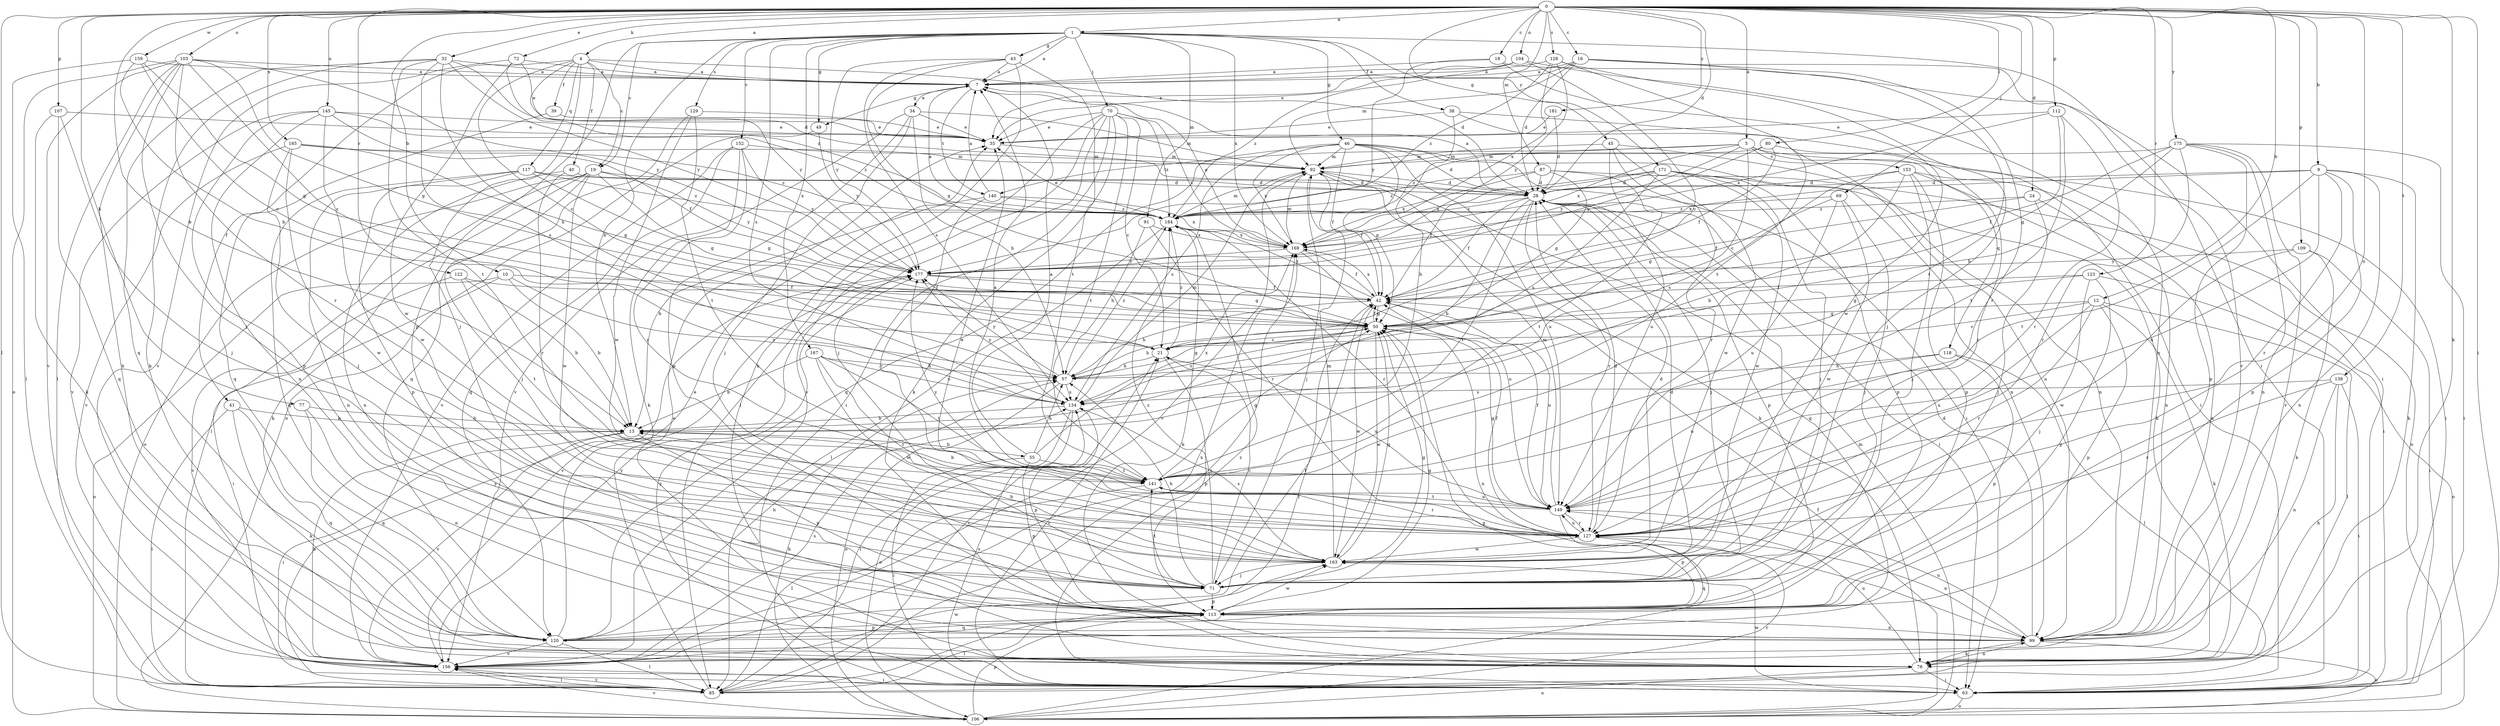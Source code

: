 strict digraph  {
0;
1;
4;
5;
7;
9;
10;
12;
13;
16;
18;
19;
21;
24;
28;
32;
34;
35;
38;
39;
40;
41;
42;
43;
45;
46;
49;
50;
55;
57;
63;
69;
70;
71;
72;
77;
78;
80;
85;
87;
91;
92;
99;
103;
104;
106;
107;
109;
112;
113;
117;
118;
120;
122;
123;
127;
128;
129;
134;
138;
140;
141;
145;
149;
152;
153;
156;
159;
163;
165;
167;
169;
171;
175;
177;
181;
184;
0 -> 1  [label=a];
0 -> 4  [label=a];
0 -> 5  [label=a];
0 -> 9  [label=b];
0 -> 10  [label=b];
0 -> 12  [label=b];
0 -> 13  [label=b];
0 -> 16  [label=c];
0 -> 18  [label=c];
0 -> 24  [label=d];
0 -> 28  [label=d];
0 -> 32  [label=e];
0 -> 63  [label=i];
0 -> 69  [label=j];
0 -> 72  [label=k];
0 -> 77  [label=k];
0 -> 78  [label=k];
0 -> 80  [label=l];
0 -> 85  [label=l];
0 -> 87  [label=m];
0 -> 103  [label=o];
0 -> 104  [label=o];
0 -> 107  [label=p];
0 -> 109  [label=p];
0 -> 112  [label=p];
0 -> 122  [label=r];
0 -> 123  [label=r];
0 -> 128  [label=s];
0 -> 138  [label=t];
0 -> 145  [label=u];
0 -> 149  [label=u];
0 -> 159  [label=w];
0 -> 165  [label=x];
0 -> 171  [label=y];
0 -> 175  [label=y];
0 -> 181  [label=z];
1 -> 7  [label=a];
1 -> 13  [label=b];
1 -> 19  [label=c];
1 -> 38  [label=f];
1 -> 43  [label=g];
1 -> 45  [label=g];
1 -> 46  [label=g];
1 -> 49  [label=g];
1 -> 63  [label=i];
1 -> 70  [label=j];
1 -> 91  [label=m];
1 -> 113  [label=p];
1 -> 129  [label=s];
1 -> 134  [label=s];
1 -> 152  [label=v];
1 -> 167  [label=x];
1 -> 169  [label=x];
4 -> 7  [label=a];
4 -> 19  [label=c];
4 -> 21  [label=c];
4 -> 28  [label=d];
4 -> 39  [label=f];
4 -> 40  [label=f];
4 -> 41  [label=f];
4 -> 71  [label=j];
4 -> 117  [label=q];
4 -> 177  [label=y];
5 -> 21  [label=c];
5 -> 63  [label=i];
5 -> 118  [label=q];
5 -> 140  [label=t];
5 -> 153  [label=v];
5 -> 169  [label=x];
5 -> 177  [label=y];
5 -> 184  [label=z];
7 -> 34  [label=e];
7 -> 49  [label=g];
7 -> 140  [label=t];
9 -> 28  [label=d];
9 -> 78  [label=k];
9 -> 99  [label=n];
9 -> 113  [label=p];
9 -> 127  [label=r];
9 -> 141  [label=t];
9 -> 149  [label=u];
9 -> 169  [label=x];
10 -> 13  [label=b];
10 -> 42  [label=f];
10 -> 63  [label=i];
10 -> 106  [label=o];
10 -> 134  [label=s];
12 -> 21  [label=c];
12 -> 50  [label=g];
12 -> 78  [label=k];
12 -> 85  [label=l];
12 -> 113  [label=p];
12 -> 127  [label=r];
12 -> 149  [label=u];
13 -> 55  [label=h];
13 -> 63  [label=i];
13 -> 113  [label=p];
13 -> 156  [label=v];
16 -> 7  [label=a];
16 -> 28  [label=d];
16 -> 35  [label=e];
16 -> 92  [label=m];
16 -> 127  [label=r];
16 -> 141  [label=t];
16 -> 156  [label=v];
18 -> 7  [label=a];
18 -> 63  [label=i];
18 -> 163  [label=w];
18 -> 177  [label=y];
19 -> 28  [label=d];
19 -> 50  [label=g];
19 -> 71  [label=j];
19 -> 78  [label=k];
19 -> 85  [label=l];
19 -> 106  [label=o];
19 -> 163  [label=w];
19 -> 177  [label=y];
21 -> 57  [label=h];
21 -> 113  [label=p];
21 -> 149  [label=u];
21 -> 184  [label=z];
24 -> 42  [label=f];
24 -> 71  [label=j];
24 -> 99  [label=n];
24 -> 184  [label=z];
28 -> 7  [label=a];
28 -> 13  [label=b];
28 -> 42  [label=f];
28 -> 63  [label=i];
28 -> 71  [label=j];
28 -> 113  [label=p];
28 -> 120  [label=q];
28 -> 127  [label=r];
28 -> 141  [label=t];
28 -> 184  [label=z];
32 -> 7  [label=a];
32 -> 28  [label=d];
32 -> 57  [label=h];
32 -> 78  [label=k];
32 -> 120  [label=q];
32 -> 134  [label=s];
32 -> 141  [label=t];
32 -> 177  [label=y];
34 -> 35  [label=e];
34 -> 57  [label=h];
34 -> 71  [label=j];
34 -> 92  [label=m];
34 -> 113  [label=p];
34 -> 156  [label=v];
35 -> 92  [label=m];
38 -> 13  [label=b];
38 -> 35  [label=e];
38 -> 63  [label=i];
38 -> 99  [label=n];
39 -> 35  [label=e];
39 -> 120  [label=q];
40 -> 28  [label=d];
40 -> 99  [label=n];
40 -> 127  [label=r];
41 -> 13  [label=b];
41 -> 78  [label=k];
41 -> 85  [label=l];
41 -> 120  [label=q];
42 -> 50  [label=g];
42 -> 57  [label=h];
42 -> 149  [label=u];
42 -> 163  [label=w];
42 -> 169  [label=x];
42 -> 184  [label=z];
43 -> 7  [label=a];
43 -> 50  [label=g];
43 -> 78  [label=k];
43 -> 134  [label=s];
43 -> 141  [label=t];
43 -> 177  [label=y];
45 -> 92  [label=m];
45 -> 99  [label=n];
45 -> 127  [label=r];
45 -> 149  [label=u];
45 -> 163  [label=w];
46 -> 28  [label=d];
46 -> 42  [label=f];
46 -> 50  [label=g];
46 -> 63  [label=i];
46 -> 92  [label=m];
46 -> 99  [label=n];
46 -> 120  [label=q];
46 -> 134  [label=s];
46 -> 149  [label=u];
46 -> 169  [label=x];
49 -> 106  [label=o];
49 -> 177  [label=y];
50 -> 21  [label=c];
50 -> 42  [label=f];
50 -> 57  [label=h];
50 -> 99  [label=n];
50 -> 134  [label=s];
50 -> 163  [label=w];
55 -> 7  [label=a];
55 -> 57  [label=h];
55 -> 63  [label=i];
55 -> 113  [label=p];
55 -> 141  [label=t];
55 -> 169  [label=x];
57 -> 50  [label=g];
57 -> 106  [label=o];
57 -> 134  [label=s];
57 -> 177  [label=y];
57 -> 184  [label=z];
63 -> 21  [label=c];
63 -> 106  [label=o];
63 -> 134  [label=s];
63 -> 163  [label=w];
63 -> 177  [label=y];
63 -> 184  [label=z];
69 -> 50  [label=g];
69 -> 71  [label=j];
69 -> 149  [label=u];
69 -> 163  [label=w];
69 -> 184  [label=z];
70 -> 21  [label=c];
70 -> 35  [label=e];
70 -> 63  [label=i];
70 -> 71  [label=j];
70 -> 78  [label=k];
70 -> 85  [label=l];
70 -> 141  [label=t];
70 -> 156  [label=v];
70 -> 169  [label=x];
70 -> 184  [label=z];
71 -> 21  [label=c];
71 -> 28  [label=d];
71 -> 50  [label=g];
71 -> 57  [label=h];
71 -> 113  [label=p];
71 -> 141  [label=t];
71 -> 184  [label=z];
72 -> 7  [label=a];
72 -> 35  [label=e];
72 -> 156  [label=v];
72 -> 163  [label=w];
72 -> 184  [label=z];
77 -> 13  [label=b];
77 -> 99  [label=n];
77 -> 120  [label=q];
78 -> 63  [label=i];
78 -> 99  [label=n];
78 -> 106  [label=o];
78 -> 149  [label=u];
80 -> 42  [label=f];
80 -> 92  [label=m];
80 -> 127  [label=r];
80 -> 177  [label=y];
85 -> 21  [label=c];
85 -> 35  [label=e];
85 -> 42  [label=f];
85 -> 156  [label=v];
85 -> 169  [label=x];
85 -> 177  [label=y];
87 -> 28  [label=d];
87 -> 50  [label=g];
87 -> 106  [label=o];
87 -> 141  [label=t];
87 -> 169  [label=x];
87 -> 184  [label=z];
91 -> 57  [label=h];
91 -> 127  [label=r];
91 -> 169  [label=x];
92 -> 28  [label=d];
92 -> 42  [label=f];
92 -> 71  [label=j];
92 -> 78  [label=k];
92 -> 156  [label=v];
99 -> 28  [label=d];
99 -> 78  [label=k];
99 -> 106  [label=o];
99 -> 149  [label=u];
103 -> 7  [label=a];
103 -> 21  [label=c];
103 -> 50  [label=g];
103 -> 71  [label=j];
103 -> 78  [label=k];
103 -> 85  [label=l];
103 -> 106  [label=o];
103 -> 127  [label=r];
103 -> 156  [label=v];
103 -> 177  [label=y];
104 -> 7  [label=a];
104 -> 21  [label=c];
104 -> 35  [label=e];
104 -> 99  [label=n];
104 -> 184  [label=z];
106 -> 42  [label=f];
106 -> 50  [label=g];
106 -> 57  [label=h];
106 -> 92  [label=m];
106 -> 113  [label=p];
106 -> 127  [label=r];
106 -> 156  [label=v];
107 -> 35  [label=e];
107 -> 71  [label=j];
107 -> 78  [label=k];
107 -> 120  [label=q];
109 -> 63  [label=i];
109 -> 78  [label=k];
109 -> 163  [label=w];
109 -> 177  [label=y];
112 -> 35  [label=e];
112 -> 50  [label=g];
112 -> 127  [label=r];
112 -> 141  [label=t];
112 -> 169  [label=x];
113 -> 50  [label=g];
113 -> 85  [label=l];
113 -> 99  [label=n];
113 -> 120  [label=q];
113 -> 163  [label=w];
117 -> 28  [label=d];
117 -> 50  [label=g];
117 -> 99  [label=n];
117 -> 113  [label=p];
117 -> 120  [label=q];
117 -> 184  [label=z];
118 -> 57  [label=h];
118 -> 85  [label=l];
118 -> 113  [label=p];
118 -> 149  [label=u];
120 -> 35  [label=e];
120 -> 42  [label=f];
120 -> 57  [label=h];
120 -> 85  [label=l];
120 -> 113  [label=p];
120 -> 156  [label=v];
122 -> 13  [label=b];
122 -> 42  [label=f];
122 -> 141  [label=t];
122 -> 156  [label=v];
123 -> 42  [label=f];
123 -> 50  [label=g];
123 -> 71  [label=j];
123 -> 106  [label=o];
123 -> 113  [label=p];
127 -> 28  [label=d];
127 -> 35  [label=e];
127 -> 42  [label=f];
127 -> 99  [label=n];
127 -> 120  [label=q];
127 -> 149  [label=u];
127 -> 163  [label=w];
128 -> 7  [label=a];
128 -> 71  [label=j];
128 -> 141  [label=t];
128 -> 169  [label=x];
128 -> 177  [label=y];
128 -> 184  [label=z];
129 -> 35  [label=e];
129 -> 120  [label=q];
129 -> 141  [label=t];
129 -> 163  [label=w];
134 -> 13  [label=b];
134 -> 85  [label=l];
134 -> 92  [label=m];
134 -> 106  [label=o];
134 -> 113  [label=p];
134 -> 177  [label=y];
138 -> 63  [label=i];
138 -> 78  [label=k];
138 -> 99  [label=n];
138 -> 127  [label=r];
138 -> 134  [label=s];
140 -> 7  [label=a];
140 -> 13  [label=b];
140 -> 127  [label=r];
140 -> 169  [label=x];
140 -> 184  [label=z];
141 -> 7  [label=a];
141 -> 13  [label=b];
141 -> 50  [label=g];
141 -> 85  [label=l];
141 -> 127  [label=r];
141 -> 149  [label=u];
145 -> 35  [label=e];
145 -> 42  [label=f];
145 -> 99  [label=n];
145 -> 113  [label=p];
145 -> 156  [label=v];
145 -> 163  [label=w];
145 -> 184  [label=z];
149 -> 42  [label=f];
149 -> 50  [label=g];
149 -> 92  [label=m];
149 -> 113  [label=p];
149 -> 127  [label=r];
149 -> 141  [label=t];
149 -> 177  [label=y];
152 -> 78  [label=k];
152 -> 92  [label=m];
152 -> 120  [label=q];
152 -> 127  [label=r];
152 -> 156  [label=v];
152 -> 177  [label=y];
153 -> 13  [label=b];
153 -> 28  [label=d];
153 -> 63  [label=i];
153 -> 71  [label=j];
153 -> 99  [label=n];
153 -> 113  [label=p];
153 -> 134  [label=s];
156 -> 13  [label=b];
156 -> 63  [label=i];
156 -> 85  [label=l];
156 -> 134  [label=s];
156 -> 163  [label=w];
156 -> 169  [label=x];
156 -> 177  [label=y];
159 -> 7  [label=a];
159 -> 21  [label=c];
159 -> 50  [label=g];
159 -> 57  [label=h];
159 -> 85  [label=l];
163 -> 13  [label=b];
163 -> 28  [label=d];
163 -> 50  [label=g];
163 -> 71  [label=j];
163 -> 92  [label=m];
163 -> 134  [label=s];
165 -> 50  [label=g];
165 -> 71  [label=j];
165 -> 92  [label=m];
165 -> 156  [label=v];
165 -> 163  [label=w];
165 -> 184  [label=z];
167 -> 13  [label=b];
167 -> 57  [label=h];
167 -> 127  [label=r];
167 -> 134  [label=s];
167 -> 141  [label=t];
167 -> 163  [label=w];
169 -> 7  [label=a];
169 -> 42  [label=f];
169 -> 92  [label=m];
169 -> 149  [label=u];
169 -> 177  [label=y];
171 -> 28  [label=d];
171 -> 42  [label=f];
171 -> 71  [label=j];
171 -> 78  [label=k];
171 -> 113  [label=p];
171 -> 134  [label=s];
171 -> 163  [label=w];
171 -> 169  [label=x];
175 -> 42  [label=f];
175 -> 57  [label=h];
175 -> 63  [label=i];
175 -> 92  [label=m];
175 -> 99  [label=n];
175 -> 113  [label=p];
175 -> 127  [label=r];
175 -> 156  [label=v];
177 -> 42  [label=f];
177 -> 50  [label=g];
177 -> 156  [label=v];
181 -> 28  [label=d];
181 -> 35  [label=e];
184 -> 7  [label=a];
184 -> 35  [label=e];
184 -> 78  [label=k];
184 -> 85  [label=l];
184 -> 92  [label=m];
184 -> 127  [label=r];
184 -> 169  [label=x];
}
